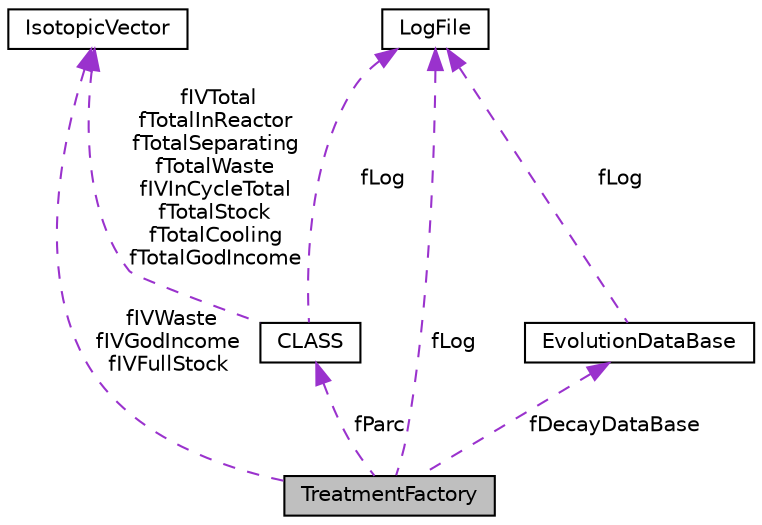 digraph G
{
  edge [fontname="Helvetica",fontsize="10",labelfontname="Helvetica",labelfontsize="10"];
  node [fontname="Helvetica",fontsize="10",shape=record];
  Node1 [label="TreatmentFactory",height=0.2,width=0.4,color="black", fillcolor="grey75", style="filled" fontcolor="black"];
  Node2 -> Node1 [dir="back",color="darkorchid3",fontsize="10",style="dashed",label=" fIVWaste\nfIVGodIncome\nfIVFullStock" ,fontname="Helvetica"];
  Node2 [label="IsotopicVector",height=0.2,width=0.4,color="black", fillcolor="white", style="filled",URL="$class_isotopic_vector.html"];
  Node3 -> Node1 [dir="back",color="darkorchid3",fontsize="10",style="dashed",label=" fDecayDataBase" ,fontname="Helvetica"];
  Node3 [label="EvolutionDataBase",height=0.2,width=0.4,color="black", fillcolor="white", style="filled",URL="$class_evolution_data_base.html",tooltip="A ZAIIDataBase defined a database which contain the evolution of faction of all product, subproduct (or sub(sub...sub)product) for a nucleus."];
  Node4 -> Node3 [dir="back",color="darkorchid3",fontsize="10",style="dashed",label=" fLog" ,fontname="Helvetica"];
  Node4 [label="LogFile",height=0.2,width=0.4,color="black", fillcolor="white", style="filled",URL="$class_log_file.html"];
  Node5 -> Node1 [dir="back",color="darkorchid3",fontsize="10",style="dashed",label=" fParc" ,fontname="Helvetica"];
  Node5 [label="CLASS",height=0.2,width=0.4,color="black", fillcolor="white", style="filled",URL="$class_c_l_a_s_s.html"];
  Node2 -> Node5 [dir="back",color="darkorchid3",fontsize="10",style="dashed",label=" fIVTotal\nfTotalInReactor\nfTotalSeparating\nfTotalWaste\nfIVInCycleTotal\nfTotalStock\nfTotalCooling\nfTotalGodIncome" ,fontname="Helvetica"];
  Node4 -> Node5 [dir="back",color="darkorchid3",fontsize="10",style="dashed",label=" fLog" ,fontname="Helvetica"];
  Node4 -> Node1 [dir="back",color="darkorchid3",fontsize="10",style="dashed",label=" fLog" ,fontname="Helvetica"];
}
